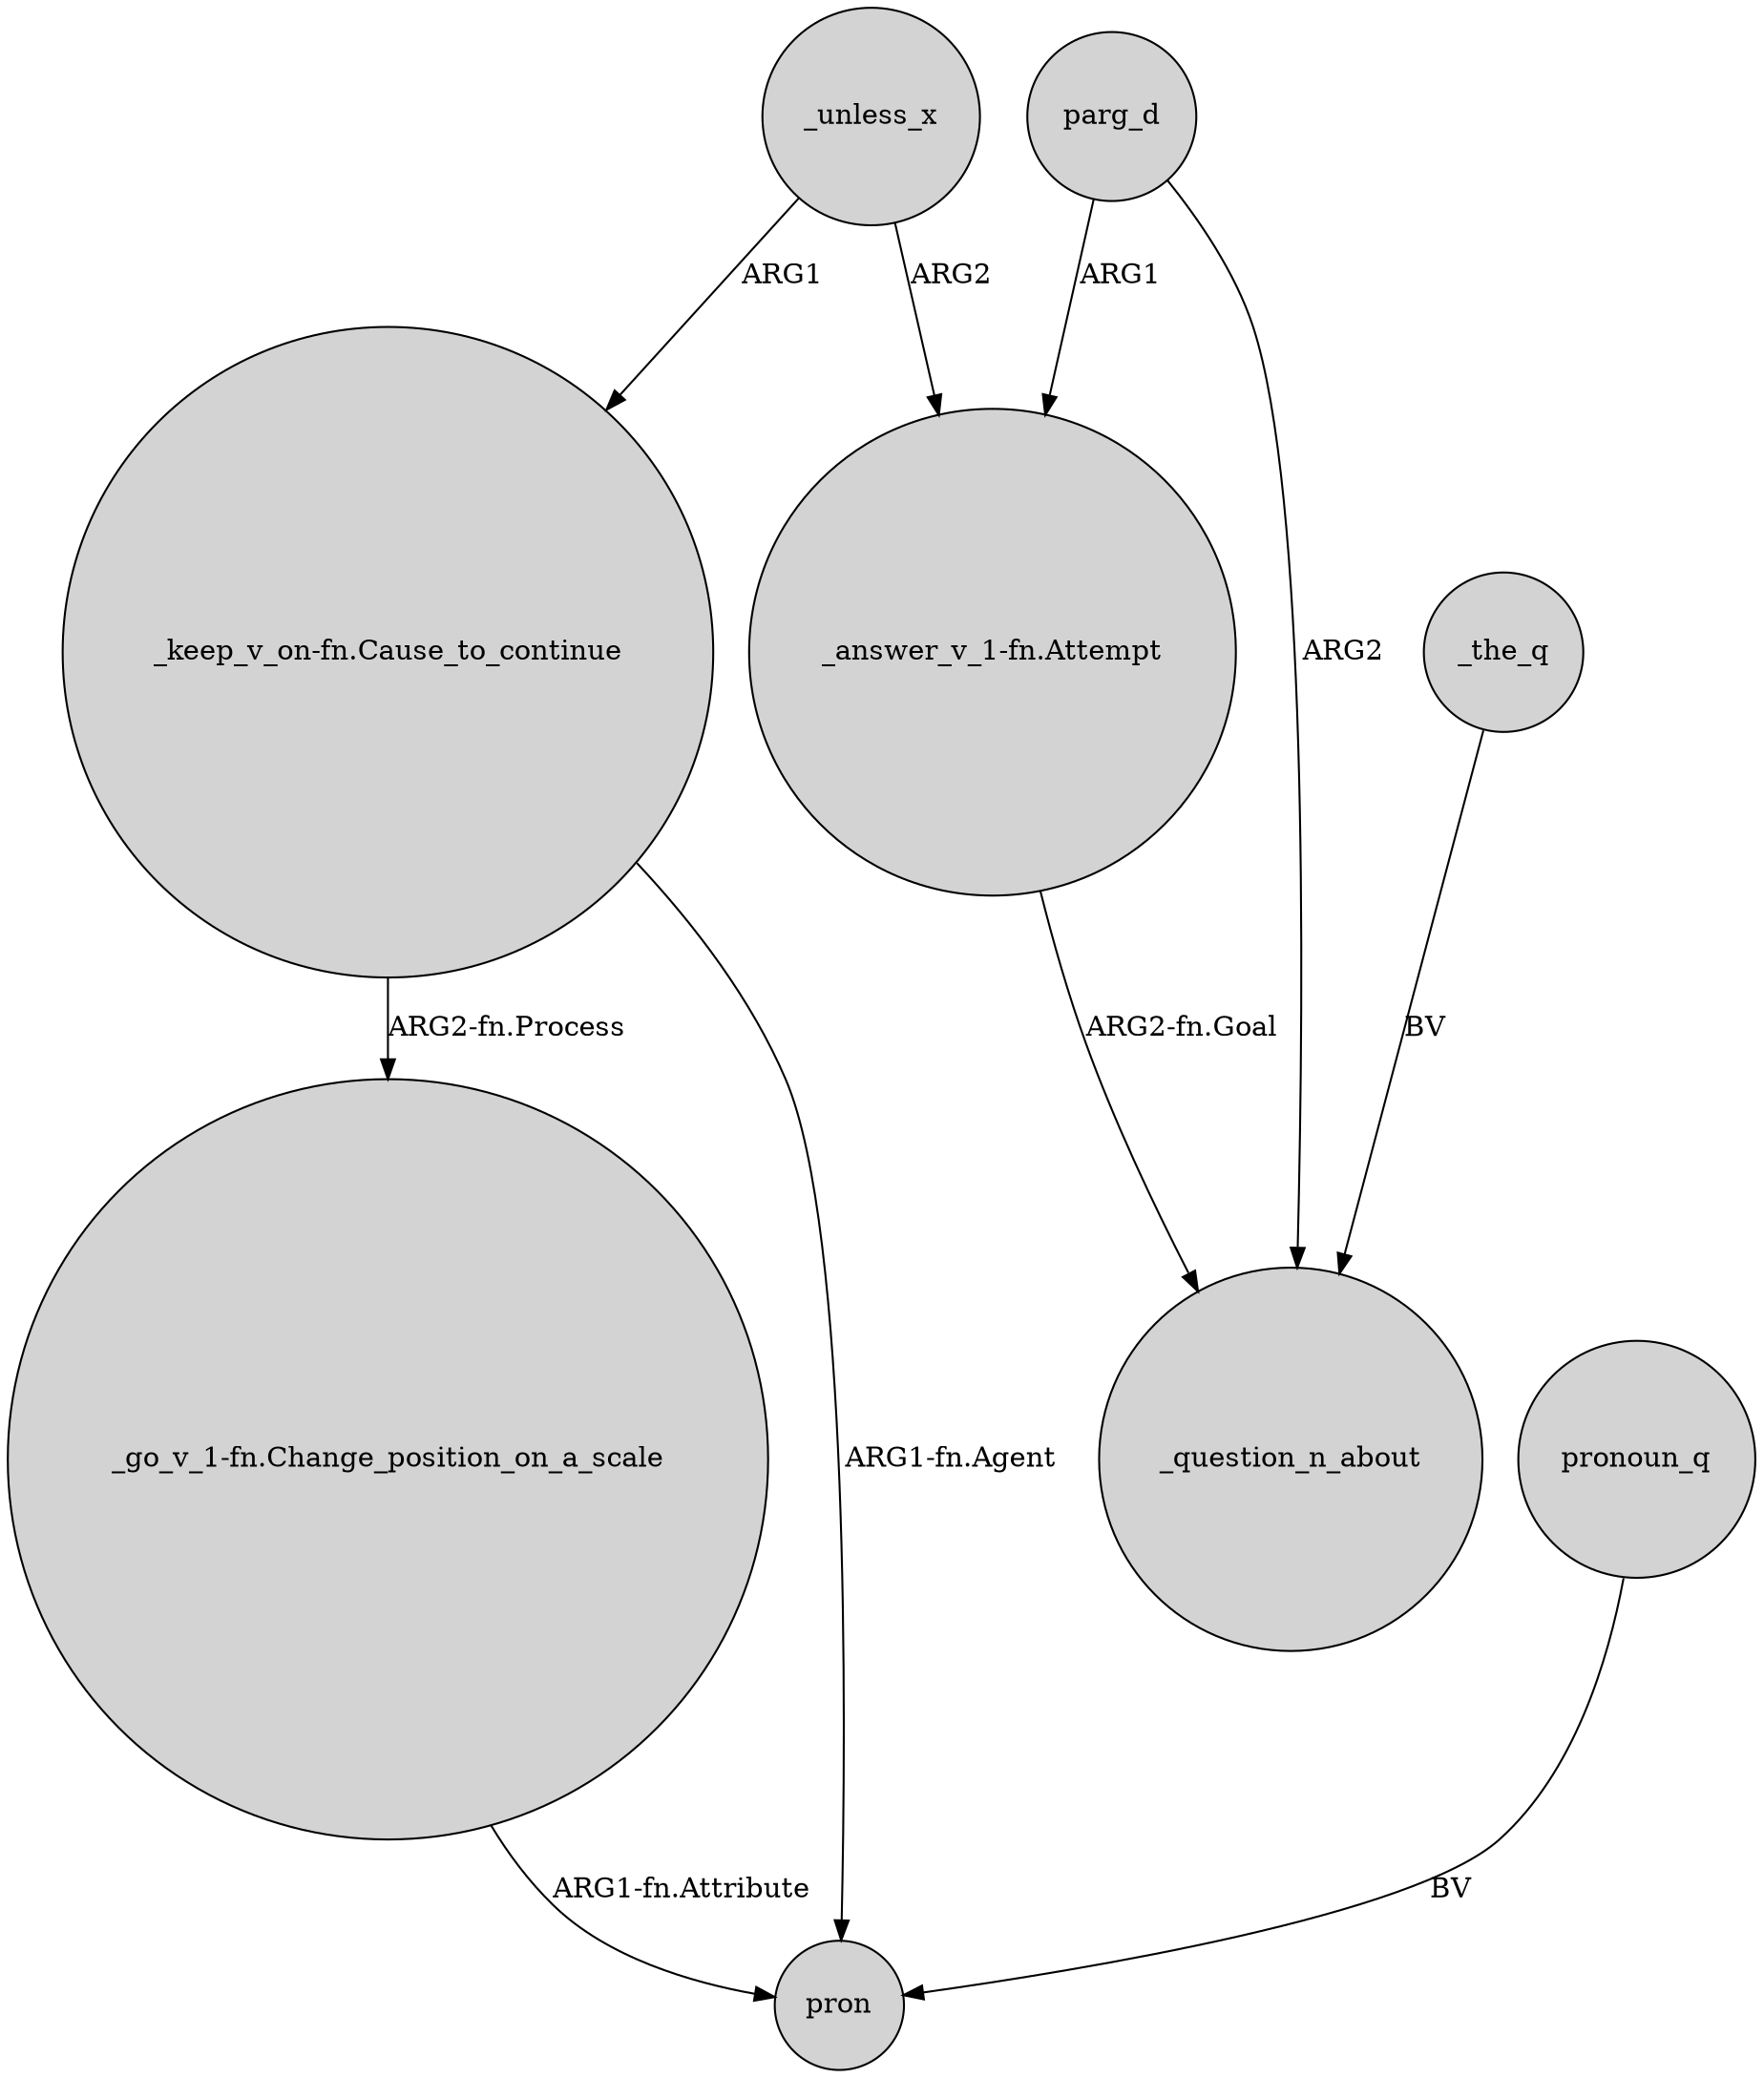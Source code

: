 digraph {
	node [shape=circle style=filled]
	_unless_x -> "_keep_v_on-fn.Cause_to_continue" [label=ARG1]
	"_keep_v_on-fn.Cause_to_continue" -> "_go_v_1-fn.Change_position_on_a_scale" [label="ARG2-fn.Process"]
	"_go_v_1-fn.Change_position_on_a_scale" -> pron [label="ARG1-fn.Attribute"]
	parg_d -> "_answer_v_1-fn.Attempt" [label=ARG1]
	_unless_x -> "_answer_v_1-fn.Attempt" [label=ARG2]
	"_keep_v_on-fn.Cause_to_continue" -> pron [label="ARG1-fn.Agent"]
	pronoun_q -> pron [label=BV]
	"_answer_v_1-fn.Attempt" -> _question_n_about [label="ARG2-fn.Goal"]
	_the_q -> _question_n_about [label=BV]
	parg_d -> _question_n_about [label=ARG2]
}
